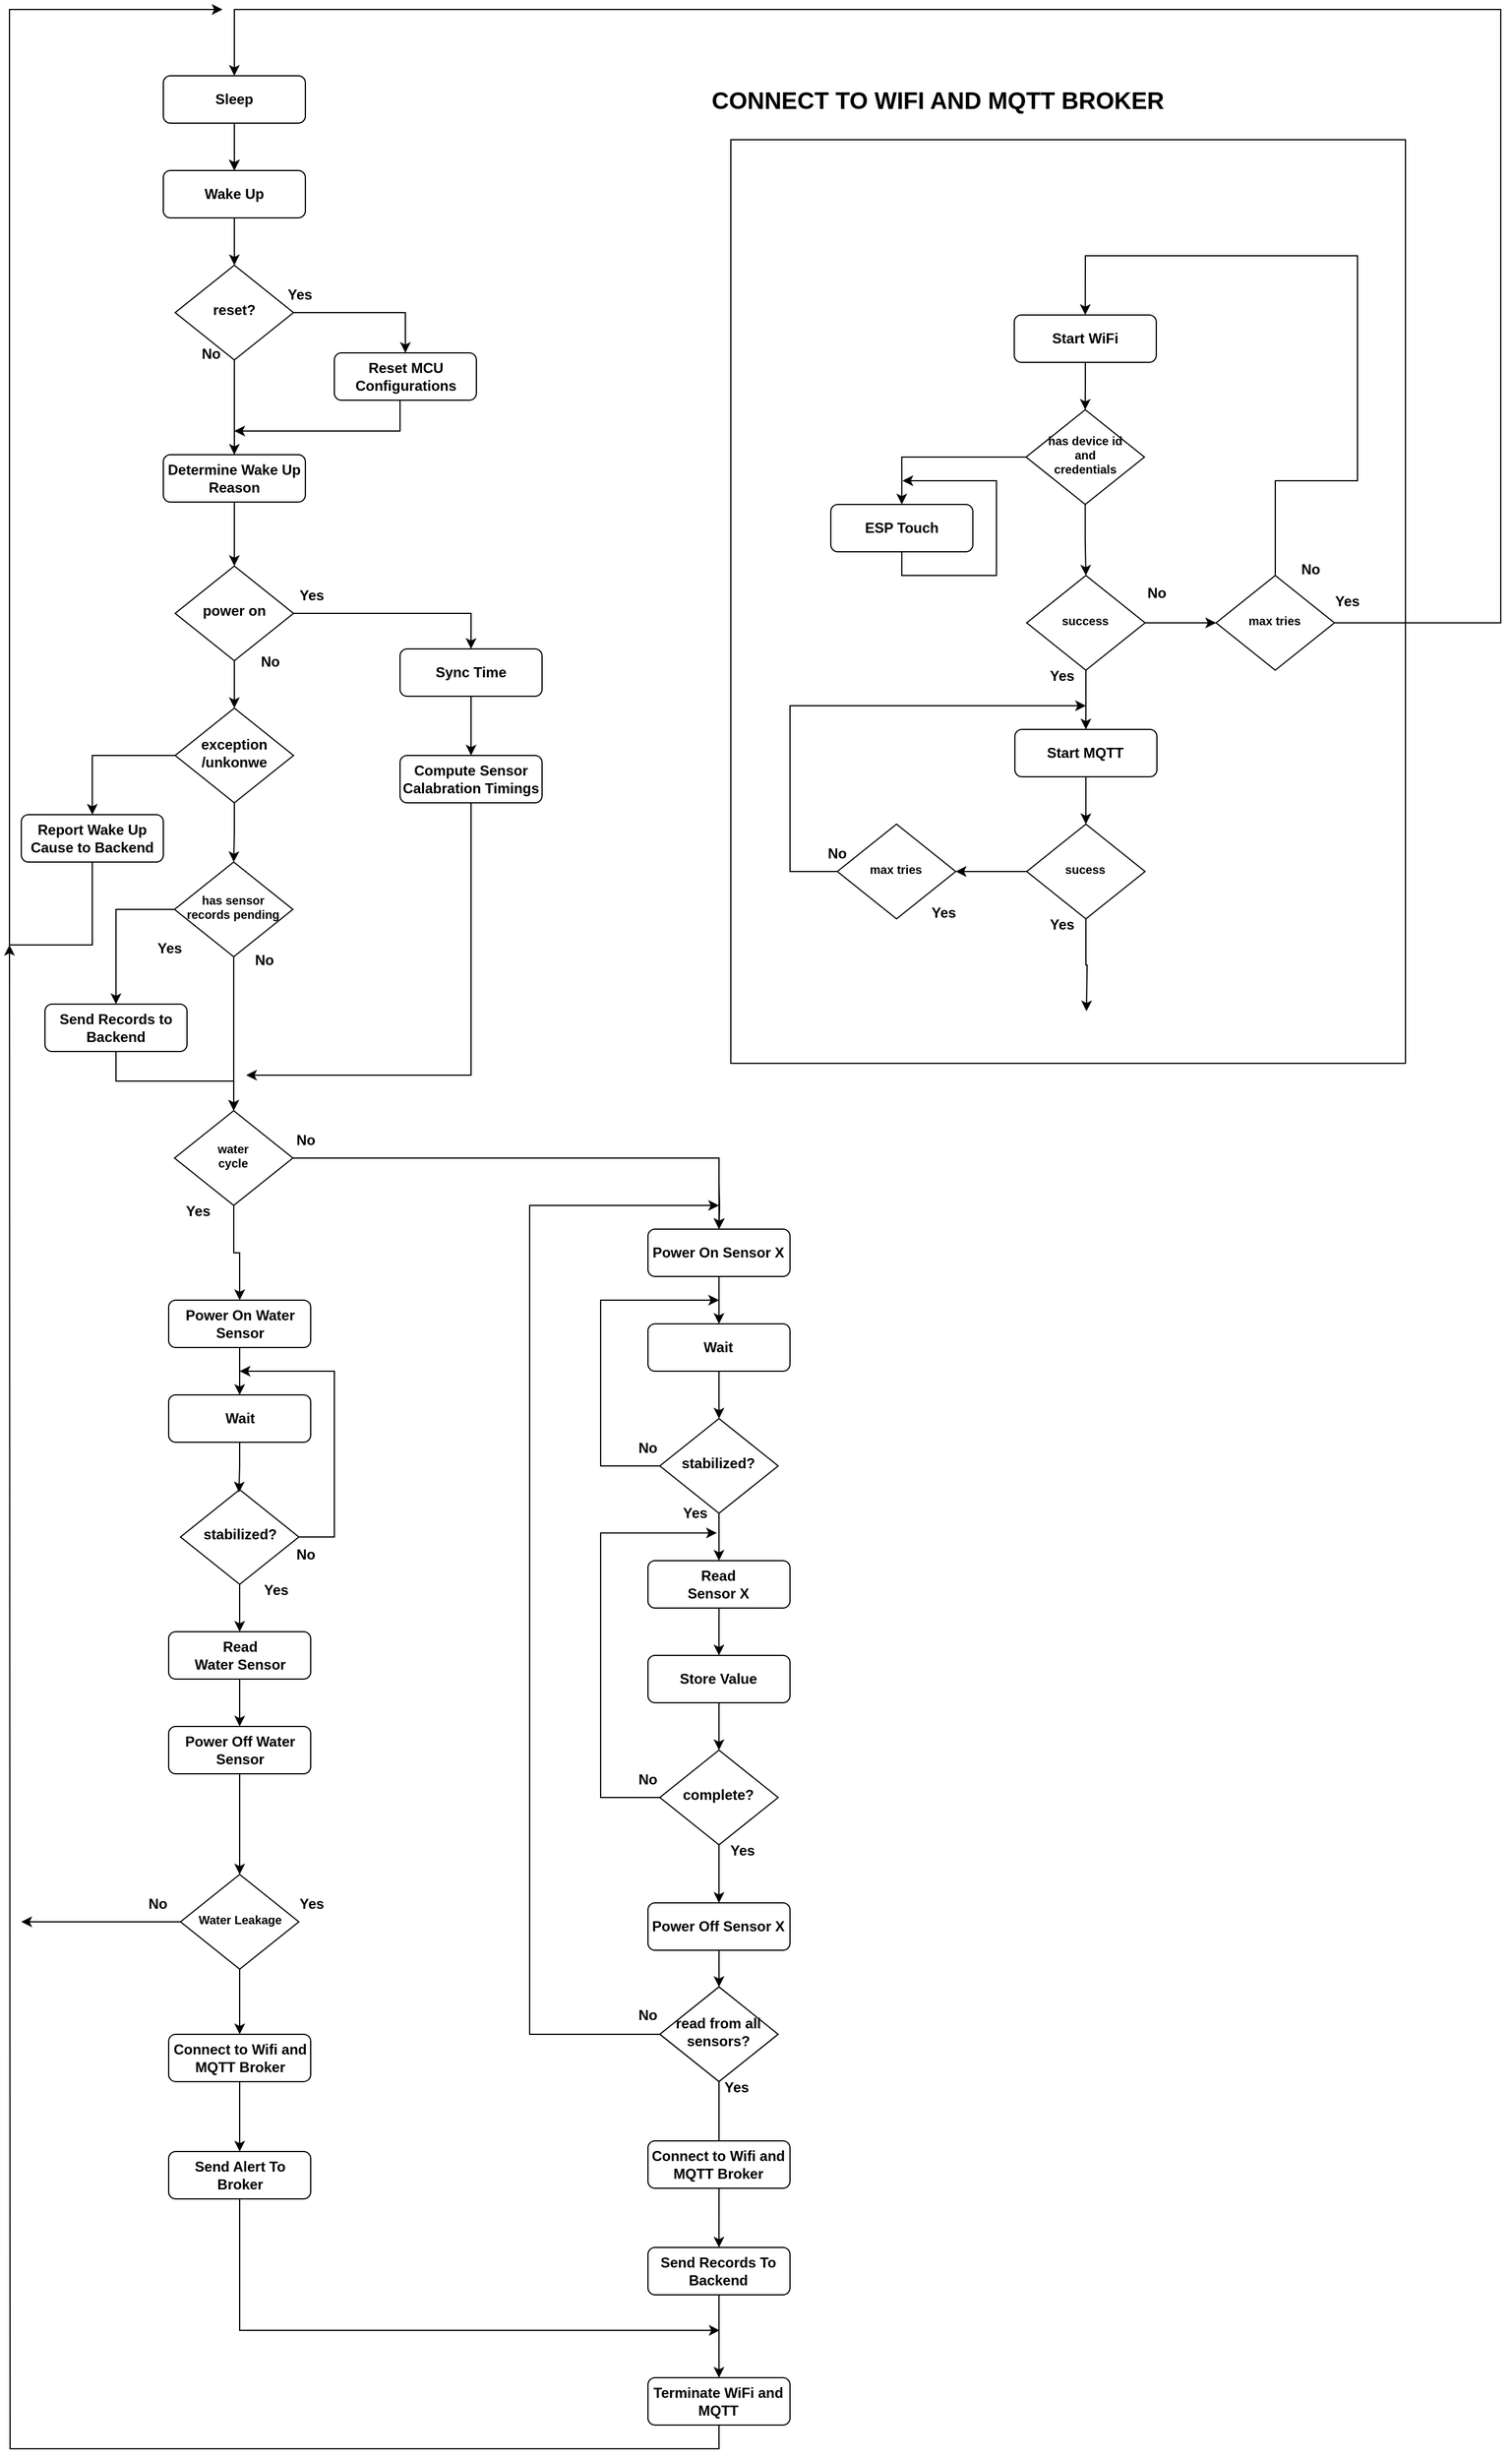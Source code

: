<mxfile version="21.2.8" type="device">
  <diagram id="C5RBs43oDa-KdzZeNtuy" name="Page-1">
    <mxGraphModel dx="128" dy="2298" grid="1" gridSize="10" guides="1" tooltips="1" connect="1" arrows="1" fold="1" page="1" pageScale="1" pageWidth="827" pageHeight="1169" math="0" shadow="0">
      <root>
        <mxCell id="WIyWlLk6GJQsqaUBKTNV-0" />
        <mxCell id="WIyWlLk6GJQsqaUBKTNV-1" parent="WIyWlLk6GJQsqaUBKTNV-0" />
        <mxCell id="TOwc1MZGR6E8IWxFg4q4-731" value="" style="rounded=0;whiteSpace=wrap;html=1;" vertex="1" parent="WIyWlLk6GJQsqaUBKTNV-1">
          <mxGeometry x="2899.48" y="-530" width="570" height="780" as="geometry" />
        </mxCell>
        <mxCell id="TOwc1MZGR6E8IWxFg4q4-524" style="edgeStyle=orthogonalEdgeStyle;rounded=0;orthogonalLoop=1;jettySize=auto;html=1;fontStyle=1;fontSize=12;entryX=0.5;entryY=0;entryDx=0;entryDy=0;" edge="1" source="TOwc1MZGR6E8IWxFg4q4-525" target="TOwc1MZGR6E8IWxFg4q4-531" parent="WIyWlLk6GJQsqaUBKTNV-1">
          <mxGeometry relative="1" as="geometry">
            <mxPoint x="2481" y="-424" as="targetPoint" />
            <Array as="points">
              <mxPoint x="2480" y="-434" />
              <mxPoint x="2480" y="-434" />
            </Array>
          </mxGeometry>
        </mxCell>
        <mxCell id="TOwc1MZGR6E8IWxFg4q4-525" value="Wake Up" style="rounded=1;whiteSpace=wrap;html=1;fontSize=12;glass=0;strokeWidth=1;shadow=0;fontStyle=1" vertex="1" parent="WIyWlLk6GJQsqaUBKTNV-1">
          <mxGeometry x="2420" y="-504" width="120" height="40" as="geometry" />
        </mxCell>
        <mxCell id="TOwc1MZGR6E8IWxFg4q4-526" style="edgeStyle=orthogonalEdgeStyle;rounded=0;orthogonalLoop=1;jettySize=auto;html=1;fontStyle=1;fontSize=12;" edge="1" source="TOwc1MZGR6E8IWxFg4q4-527" target="TOwc1MZGR6E8IWxFg4q4-525" parent="WIyWlLk6GJQsqaUBKTNV-1">
          <mxGeometry relative="1" as="geometry" />
        </mxCell>
        <mxCell id="TOwc1MZGR6E8IWxFg4q4-649" value="" style="edgeStyle=orthogonalEdgeStyle;rounded=0;orthogonalLoop=1;jettySize=auto;html=1;" edge="1" parent="WIyWlLk6GJQsqaUBKTNV-1" source="TOwc1MZGR6E8IWxFg4q4-527" target="TOwc1MZGR6E8IWxFg4q4-525">
          <mxGeometry relative="1" as="geometry" />
        </mxCell>
        <mxCell id="TOwc1MZGR6E8IWxFg4q4-527" value="Sleep" style="rounded=1;whiteSpace=wrap;html=1;fontSize=12;glass=0;strokeWidth=1;shadow=0;fontStyle=1" vertex="1" parent="WIyWlLk6GJQsqaUBKTNV-1">
          <mxGeometry x="2420" y="-584" width="120" height="40" as="geometry" />
        </mxCell>
        <mxCell id="TOwc1MZGR6E8IWxFg4q4-542" style="edgeStyle=orthogonalEdgeStyle;rounded=0;orthogonalLoop=1;jettySize=auto;html=1;" edge="1" parent="WIyWlLk6GJQsqaUBKTNV-1" source="TOwc1MZGR6E8IWxFg4q4-528" target="TOwc1MZGR6E8IWxFg4q4-541">
          <mxGeometry relative="1" as="geometry" />
        </mxCell>
        <mxCell id="TOwc1MZGR6E8IWxFg4q4-528" value="Determine Wake Up Reason" style="rounded=1;whiteSpace=wrap;html=1;fontSize=12;glass=0;strokeWidth=1;shadow=0;fontStyle=1" vertex="1" parent="WIyWlLk6GJQsqaUBKTNV-1">
          <mxGeometry x="2420" y="-264" width="120" height="40" as="geometry" />
        </mxCell>
        <mxCell id="TOwc1MZGR6E8IWxFg4q4-529" style="edgeStyle=orthogonalEdgeStyle;rounded=0;orthogonalLoop=1;jettySize=auto;html=1;" edge="1" source="TOwc1MZGR6E8IWxFg4q4-531" target="TOwc1MZGR6E8IWxFg4q4-528" parent="WIyWlLk6GJQsqaUBKTNV-1">
          <mxGeometry relative="1" as="geometry" />
        </mxCell>
        <mxCell id="TOwc1MZGR6E8IWxFg4q4-530" style="edgeStyle=orthogonalEdgeStyle;rounded=0;orthogonalLoop=1;jettySize=auto;html=1;entryX=0.5;entryY=0;entryDx=0;entryDy=0;" edge="1" source="TOwc1MZGR6E8IWxFg4q4-531" target="TOwc1MZGR6E8IWxFg4q4-533" parent="WIyWlLk6GJQsqaUBKTNV-1">
          <mxGeometry relative="1" as="geometry" />
        </mxCell>
        <mxCell id="TOwc1MZGR6E8IWxFg4q4-531" value="&lt;font style=&quot;font-size: 12px;&quot;&gt;reset?&lt;/font&gt;" style="rhombus;whiteSpace=wrap;html=1;shadow=0;fontFamily=Helvetica;fontSize=12;align=center;strokeWidth=1;spacing=6;spacingTop=-4;fontStyle=1" vertex="1" parent="WIyWlLk6GJQsqaUBKTNV-1">
          <mxGeometry x="2430" y="-424" width="100" height="80" as="geometry" />
        </mxCell>
        <mxCell id="TOwc1MZGR6E8IWxFg4q4-532" style="edgeStyle=orthogonalEdgeStyle;rounded=0;orthogonalLoop=1;jettySize=auto;html=1;" edge="1" source="TOwc1MZGR6E8IWxFg4q4-533" parent="WIyWlLk6GJQsqaUBKTNV-1">
          <mxGeometry relative="1" as="geometry">
            <mxPoint x="2480" y="-284" as="targetPoint" />
            <Array as="points">
              <mxPoint x="2620" y="-284" />
              <mxPoint x="2501" y="-284" />
            </Array>
          </mxGeometry>
        </mxCell>
        <mxCell id="TOwc1MZGR6E8IWxFg4q4-533" value="Reset MCU Configurations" style="rounded=1;whiteSpace=wrap;html=1;fontSize=12;glass=0;strokeWidth=1;shadow=0;fontStyle=1" vertex="1" parent="WIyWlLk6GJQsqaUBKTNV-1">
          <mxGeometry x="2564.5" y="-350" width="120" height="40" as="geometry" />
        </mxCell>
        <mxCell id="TOwc1MZGR6E8IWxFg4q4-534" value="Yes" style="text;html=1;align=center;verticalAlign=middle;resizable=0;points=[];autosize=1;strokeColor=none;fillColor=none;fontStyle=1;fontSize=12;" vertex="1" parent="WIyWlLk6GJQsqaUBKTNV-1">
          <mxGeometry x="2515" y="-414" width="40" height="30" as="geometry" />
        </mxCell>
        <mxCell id="TOwc1MZGR6E8IWxFg4q4-535" value="No" style="text;html=1;align=center;verticalAlign=middle;resizable=0;points=[];autosize=1;strokeColor=none;fillColor=none;fontStyle=1;fontSize=12;" vertex="1" parent="WIyWlLk6GJQsqaUBKTNV-1">
          <mxGeometry x="2440" y="-364" width="40" height="30" as="geometry" />
        </mxCell>
        <mxCell id="TOwc1MZGR6E8IWxFg4q4-654" style="edgeStyle=orthogonalEdgeStyle;rounded=0;orthogonalLoop=1;jettySize=auto;html=1;" edge="1" parent="WIyWlLk6GJQsqaUBKTNV-1" source="TOwc1MZGR6E8IWxFg4q4-537" target="TOwc1MZGR6E8IWxFg4q4-653">
          <mxGeometry relative="1" as="geometry" />
        </mxCell>
        <mxCell id="TOwc1MZGR6E8IWxFg4q4-656" style="edgeStyle=orthogonalEdgeStyle;rounded=0;orthogonalLoop=1;jettySize=auto;html=1;" edge="1" parent="WIyWlLk6GJQsqaUBKTNV-1" source="TOwc1MZGR6E8IWxFg4q4-537" target="TOwc1MZGR6E8IWxFg4q4-626">
          <mxGeometry relative="1" as="geometry">
            <mxPoint x="2490" y="300" as="targetPoint" />
          </mxGeometry>
        </mxCell>
        <mxCell id="TOwc1MZGR6E8IWxFg4q4-537" value="&lt;font style=&quot;font-size: 12px;&quot;&gt;exception&lt;br&gt;/unkonwe&lt;/font&gt;" style="rhombus;whiteSpace=wrap;html=1;shadow=0;fontFamily=Helvetica;fontSize=12;align=center;strokeWidth=1;spacing=6;spacingTop=-4;fontStyle=1" vertex="1" parent="WIyWlLk6GJQsqaUBKTNV-1">
          <mxGeometry x="2430" y="-50" width="100" height="80" as="geometry" />
        </mxCell>
        <mxCell id="TOwc1MZGR6E8IWxFg4q4-544" style="edgeStyle=orthogonalEdgeStyle;rounded=0;orthogonalLoop=1;jettySize=auto;html=1;entryX=0.5;entryY=0;entryDx=0;entryDy=0;" edge="1" parent="WIyWlLk6GJQsqaUBKTNV-1" source="TOwc1MZGR6E8IWxFg4q4-541" target="TOwc1MZGR6E8IWxFg4q4-543">
          <mxGeometry relative="1" as="geometry" />
        </mxCell>
        <mxCell id="TOwc1MZGR6E8IWxFg4q4-545" style="edgeStyle=orthogonalEdgeStyle;rounded=0;orthogonalLoop=1;jettySize=auto;html=1;" edge="1" parent="WIyWlLk6GJQsqaUBKTNV-1" source="TOwc1MZGR6E8IWxFg4q4-541" target="TOwc1MZGR6E8IWxFg4q4-537">
          <mxGeometry relative="1" as="geometry" />
        </mxCell>
        <mxCell id="TOwc1MZGR6E8IWxFg4q4-541" value="power on" style="rhombus;whiteSpace=wrap;html=1;shadow=0;fontFamily=Helvetica;fontSize=12;align=center;strokeWidth=1;spacing=6;spacingTop=-4;fontStyle=1" vertex="1" parent="WIyWlLk6GJQsqaUBKTNV-1">
          <mxGeometry x="2430" y="-170" width="100" height="80" as="geometry" />
        </mxCell>
        <mxCell id="TOwc1MZGR6E8IWxFg4q4-650" style="edgeStyle=orthogonalEdgeStyle;rounded=0;orthogonalLoop=1;jettySize=auto;html=1;" edge="1" parent="WIyWlLk6GJQsqaUBKTNV-1" source="TOwc1MZGR6E8IWxFg4q4-543" target="TOwc1MZGR6E8IWxFg4q4-552">
          <mxGeometry relative="1" as="geometry" />
        </mxCell>
        <mxCell id="TOwc1MZGR6E8IWxFg4q4-543" value="Sync Time" style="rounded=1;whiteSpace=wrap;html=1;fontSize=12;glass=0;strokeWidth=1;shadow=0;fontStyle=1" vertex="1" parent="WIyWlLk6GJQsqaUBKTNV-1">
          <mxGeometry x="2620" y="-100" width="120" height="40" as="geometry" />
        </mxCell>
        <mxCell id="TOwc1MZGR6E8IWxFg4q4-547" style="edgeStyle=orthogonalEdgeStyle;rounded=0;orthogonalLoop=1;jettySize=auto;html=1;" edge="1" parent="WIyWlLk6GJQsqaUBKTNV-1">
          <mxGeometry relative="1" as="geometry">
            <mxPoint x="2814.46" y="386" as="targetPoint" />
            <mxPoint x="2814.46" y="386" as="sourcePoint" />
          </mxGeometry>
        </mxCell>
        <mxCell id="TOwc1MZGR6E8IWxFg4q4-549" value="Yes" style="text;html=1;align=center;verticalAlign=middle;resizable=0;points=[];autosize=1;strokeColor=none;fillColor=none;fontStyle=1;fontSize=12;" vertex="1" parent="WIyWlLk6GJQsqaUBKTNV-1">
          <mxGeometry x="2524.5" y="-160" width="40" height="30" as="geometry" />
        </mxCell>
        <mxCell id="TOwc1MZGR6E8IWxFg4q4-551" style="edgeStyle=orthogonalEdgeStyle;rounded=0;orthogonalLoop=1;jettySize=auto;html=1;exitX=0.5;exitY=1;exitDx=0;exitDy=0;" edge="1" parent="WIyWlLk6GJQsqaUBKTNV-1" source="TOwc1MZGR6E8IWxFg4q4-552">
          <mxGeometry relative="1" as="geometry">
            <mxPoint x="2490" y="260" as="targetPoint" />
            <Array as="points">
              <mxPoint x="2680" y="260" />
              <mxPoint x="2490" y="260" />
            </Array>
          </mxGeometry>
        </mxCell>
        <mxCell id="TOwc1MZGR6E8IWxFg4q4-552" value="Compute Sensor Calabration Timings" style="rounded=1;whiteSpace=wrap;html=1;fontSize=12;glass=0;strokeWidth=1;shadow=0;fontStyle=1" vertex="1" parent="WIyWlLk6GJQsqaUBKTNV-1">
          <mxGeometry x="2620" y="-10" width="120" height="40" as="geometry" />
        </mxCell>
        <mxCell id="TOwc1MZGR6E8IWxFg4q4-556" value="No" style="text;html=1;align=center;verticalAlign=middle;resizable=0;points=[];autosize=1;strokeColor=none;fillColor=none;fontStyle=1;fontSize=12;" vertex="1" parent="WIyWlLk6GJQsqaUBKTNV-1">
          <mxGeometry x="2484.5" y="148" width="40" height="30" as="geometry" />
        </mxCell>
        <mxCell id="TOwc1MZGR6E8IWxFg4q4-557" value="Yes" style="text;html=1;align=center;verticalAlign=middle;resizable=0;points=[];autosize=1;strokeColor=none;fillColor=none;fontStyle=1;fontSize=12;" vertex="1" parent="WIyWlLk6GJQsqaUBKTNV-1">
          <mxGeometry x="2404.5" y="138" width="40" height="30" as="geometry" />
        </mxCell>
        <mxCell id="TOwc1MZGR6E8IWxFg4q4-558" style="edgeStyle=orthogonalEdgeStyle;rounded=0;orthogonalLoop=1;jettySize=auto;html=1;fontSize=12;fontStyle=1" edge="1" parent="WIyWlLk6GJQsqaUBKTNV-1" source="TOwc1MZGR6E8IWxFg4q4-570" target="TOwc1MZGR6E8IWxFg4q4-568">
          <mxGeometry relative="1" as="geometry">
            <mxPoint x="2484.5" y="720" as="sourcePoint" />
          </mxGeometry>
        </mxCell>
        <mxCell id="TOwc1MZGR6E8IWxFg4q4-559" style="edgeStyle=orthogonalEdgeStyle;rounded=0;orthogonalLoop=1;jettySize=auto;html=1;entryX=0.5;entryY=0;entryDx=0;entryDy=0;fontSize=12;fontStyle=1" edge="1" parent="WIyWlLk6GJQsqaUBKTNV-1" source="TOwc1MZGR6E8IWxFg4q4-560" target="TOwc1MZGR6E8IWxFg4q4-577">
          <mxGeometry relative="1" as="geometry" />
        </mxCell>
        <mxCell id="TOwc1MZGR6E8IWxFg4q4-560" value="Power On Water Sensor" style="rounded=1;whiteSpace=wrap;html=1;fontSize=12;glass=0;strokeWidth=1;shadow=0;fontStyle=1" vertex="1" parent="WIyWlLk6GJQsqaUBKTNV-1">
          <mxGeometry x="2424.5" y="450" width="120" height="40" as="geometry" />
        </mxCell>
        <mxCell id="TOwc1MZGR6E8IWxFg4q4-562" style="edgeStyle=orthogonalEdgeStyle;rounded=0;orthogonalLoop=1;jettySize=auto;html=1;fontStyle=1;fontSize=12;" edge="1" parent="WIyWlLk6GJQsqaUBKTNV-1" source="TOwc1MZGR6E8IWxFg4q4-563" target="TOwc1MZGR6E8IWxFg4q4-566">
          <mxGeometry relative="1" as="geometry">
            <mxPoint x="2889.48" y="470" as="targetPoint" />
          </mxGeometry>
        </mxCell>
        <mxCell id="TOwc1MZGR6E8IWxFg4q4-563" value="Power On Sensor X" style="rounded=1;whiteSpace=wrap;html=1;fontSize=12;glass=0;strokeWidth=1;shadow=0;fontStyle=1" vertex="1" parent="WIyWlLk6GJQsqaUBKTNV-1">
          <mxGeometry x="2829.48" y="390" width="120" height="40" as="geometry" />
        </mxCell>
        <mxCell id="TOwc1MZGR6E8IWxFg4q4-564" style="edgeStyle=orthogonalEdgeStyle;rounded=0;orthogonalLoop=1;jettySize=auto;html=1;fontSize=12;fontStyle=1" edge="1" parent="WIyWlLk6GJQsqaUBKTNV-1" target="TOwc1MZGR6E8IWxFg4q4-563">
          <mxGeometry relative="1" as="geometry">
            <mxPoint x="2889.48" y="350" as="sourcePoint" />
          </mxGeometry>
        </mxCell>
        <mxCell id="TOwc1MZGR6E8IWxFg4q4-565" style="edgeStyle=orthogonalEdgeStyle;rounded=0;orthogonalLoop=1;jettySize=auto;html=1;fontSize=12;fontStyle=1" edge="1" parent="WIyWlLk6GJQsqaUBKTNV-1" source="TOwc1MZGR6E8IWxFg4q4-566" target="TOwc1MZGR6E8IWxFg4q4-575">
          <mxGeometry relative="1" as="geometry" />
        </mxCell>
        <mxCell id="TOwc1MZGR6E8IWxFg4q4-566" value="Wait" style="rounded=1;whiteSpace=wrap;html=1;fontSize=12;glass=0;strokeWidth=1;shadow=0;fontStyle=1" vertex="1" parent="WIyWlLk6GJQsqaUBKTNV-1">
          <mxGeometry x="2829.48" y="470" width="120" height="40" as="geometry" />
        </mxCell>
        <mxCell id="TOwc1MZGR6E8IWxFg4q4-567" style="edgeStyle=orthogonalEdgeStyle;rounded=0;orthogonalLoop=1;jettySize=auto;html=1;" edge="1" parent="WIyWlLk6GJQsqaUBKTNV-1" source="TOwc1MZGR6E8IWxFg4q4-568" target="TOwc1MZGR6E8IWxFg4q4-586">
          <mxGeometry relative="1" as="geometry" />
        </mxCell>
        <mxCell id="TOwc1MZGR6E8IWxFg4q4-568" value="Read &lt;br style=&quot;font-size: 12px;&quot;&gt;Water Sensor" style="rounded=1;whiteSpace=wrap;html=1;fontSize=12;glass=0;strokeWidth=1;shadow=0;fontStyle=1" vertex="1" parent="WIyWlLk6GJQsqaUBKTNV-1">
          <mxGeometry x="2424.5" y="730" width="120" height="40" as="geometry" />
        </mxCell>
        <mxCell id="TOwc1MZGR6E8IWxFg4q4-569" style="edgeStyle=orthogonalEdgeStyle;rounded=0;orthogonalLoop=1;jettySize=auto;html=1;exitX=1;exitY=0.5;exitDx=0;exitDy=0;fontSize=12;fontStyle=1" edge="1" parent="WIyWlLk6GJQsqaUBKTNV-1" source="TOwc1MZGR6E8IWxFg4q4-570">
          <mxGeometry relative="1" as="geometry">
            <mxPoint x="2484.5" y="510" as="targetPoint" />
            <Array as="points">
              <mxPoint x="2564.5" y="650" />
              <mxPoint x="2564.5" y="510" />
            </Array>
          </mxGeometry>
        </mxCell>
        <mxCell id="TOwc1MZGR6E8IWxFg4q4-570" value="&lt;font style=&quot;font-size: 12px;&quot;&gt;stabilized?&lt;/font&gt;" style="rhombus;whiteSpace=wrap;html=1;shadow=0;fontFamily=Helvetica;fontSize=12;align=center;strokeWidth=1;spacing=6;spacingTop=-4;fontStyle=1" vertex="1" parent="WIyWlLk6GJQsqaUBKTNV-1">
          <mxGeometry x="2434.5" y="610" width="100" height="80" as="geometry" />
        </mxCell>
        <mxCell id="TOwc1MZGR6E8IWxFg4q4-571" value="No" style="text;html=1;align=center;verticalAlign=middle;resizable=0;points=[];autosize=1;strokeColor=none;fillColor=none;fontStyle=1;fontSize=12;" vertex="1" parent="WIyWlLk6GJQsqaUBKTNV-1">
          <mxGeometry x="2519.5" y="650" width="40" height="30" as="geometry" />
        </mxCell>
        <mxCell id="TOwc1MZGR6E8IWxFg4q4-572" value="Yes" style="text;html=1;align=center;verticalAlign=middle;resizable=0;points=[];autosize=1;strokeColor=none;fillColor=none;fontStyle=1;fontSize=12;" vertex="1" parent="WIyWlLk6GJQsqaUBKTNV-1">
          <mxGeometry x="2494.5" y="680" width="40" height="30" as="geometry" />
        </mxCell>
        <mxCell id="TOwc1MZGR6E8IWxFg4q4-573" style="edgeStyle=orthogonalEdgeStyle;rounded=0;orthogonalLoop=1;jettySize=auto;html=1;exitX=0;exitY=0.5;exitDx=0;exitDy=0;fontSize=12;fontStyle=1" edge="1" parent="WIyWlLk6GJQsqaUBKTNV-1" source="TOwc1MZGR6E8IWxFg4q4-575">
          <mxGeometry relative="1" as="geometry">
            <mxPoint x="2889.48" y="450" as="targetPoint" />
            <Array as="points">
              <mxPoint x="2789.48" y="590" />
              <mxPoint x="2789.48" y="450" />
              <mxPoint x="2889.48" y="450" />
            </Array>
          </mxGeometry>
        </mxCell>
        <mxCell id="TOwc1MZGR6E8IWxFg4q4-574" style="edgeStyle=orthogonalEdgeStyle;rounded=0;orthogonalLoop=1;jettySize=auto;html=1;" edge="1" parent="WIyWlLk6GJQsqaUBKTNV-1" source="TOwc1MZGR6E8IWxFg4q4-575" target="TOwc1MZGR6E8IWxFg4q4-588">
          <mxGeometry relative="1" as="geometry" />
        </mxCell>
        <mxCell id="TOwc1MZGR6E8IWxFg4q4-575" value="stabilized?" style="rhombus;whiteSpace=wrap;html=1;shadow=0;fontFamily=Helvetica;fontSize=12;align=center;strokeWidth=1;spacing=6;spacingTop=-4;fontStyle=1" vertex="1" parent="WIyWlLk6GJQsqaUBKTNV-1">
          <mxGeometry x="2839.48" y="550" width="100" height="80" as="geometry" />
        </mxCell>
        <mxCell id="TOwc1MZGR6E8IWxFg4q4-576" style="edgeStyle=orthogonalEdgeStyle;rounded=0;orthogonalLoop=1;jettySize=auto;html=1;entryX=0.494;entryY=0.029;entryDx=0;entryDy=0;entryPerimeter=0;fontSize=12;fontStyle=1" edge="1" parent="WIyWlLk6GJQsqaUBKTNV-1" source="TOwc1MZGR6E8IWxFg4q4-577" target="TOwc1MZGR6E8IWxFg4q4-570">
          <mxGeometry relative="1" as="geometry">
            <mxPoint x="2484.5" y="590.0" as="targetPoint" />
            <Array as="points" />
          </mxGeometry>
        </mxCell>
        <mxCell id="TOwc1MZGR6E8IWxFg4q4-577" value="Wait" style="rounded=1;whiteSpace=wrap;html=1;fontSize=12;glass=0;strokeWidth=1;shadow=0;fontStyle=1" vertex="1" parent="WIyWlLk6GJQsqaUBKTNV-1">
          <mxGeometry x="2424.5" y="530" width="120" height="40" as="geometry" />
        </mxCell>
        <mxCell id="TOwc1MZGR6E8IWxFg4q4-578" value="No" style="text;html=1;align=center;verticalAlign=middle;resizable=0;points=[];autosize=1;strokeColor=none;fillColor=none;fontStyle=1;fontSize=12;" vertex="1" parent="WIyWlLk6GJQsqaUBKTNV-1">
          <mxGeometry x="2809.48" y="560" width="40" height="30" as="geometry" />
        </mxCell>
        <mxCell id="TOwc1MZGR6E8IWxFg4q4-579" value="Yes" style="text;html=1;align=center;verticalAlign=middle;resizable=0;points=[];autosize=1;strokeColor=none;fillColor=none;fontStyle=1;fontSize=12;" vertex="1" parent="WIyWlLk6GJQsqaUBKTNV-1">
          <mxGeometry x="2849.48" y="615" width="40" height="30" as="geometry" />
        </mxCell>
        <mxCell id="TOwc1MZGR6E8IWxFg4q4-580" style="edgeStyle=orthogonalEdgeStyle;rounded=0;orthogonalLoop=1;jettySize=auto;html=1;entryX=0.5;entryY=0;entryDx=0;entryDy=0;" edge="1" parent="WIyWlLk6GJQsqaUBKTNV-1" source="TOwc1MZGR6E8IWxFg4q4-582">
          <mxGeometry relative="1" as="geometry">
            <mxPoint x="2889.48" y="1190" as="targetPoint" />
          </mxGeometry>
        </mxCell>
        <mxCell id="TOwc1MZGR6E8IWxFg4q4-581" style="edgeStyle=orthogonalEdgeStyle;rounded=0;orthogonalLoop=1;jettySize=auto;html=1;" edge="1" parent="WIyWlLk6GJQsqaUBKTNV-1" source="TOwc1MZGR6E8IWxFg4q4-582">
          <mxGeometry relative="1" as="geometry">
            <mxPoint x="2889.48" y="370" as="targetPoint" />
            <Array as="points">
              <mxPoint x="2729.48" y="1070" />
              <mxPoint x="2729.48" y="370" />
            </Array>
          </mxGeometry>
        </mxCell>
        <mxCell id="TOwc1MZGR6E8IWxFg4q4-582" value="read from all sensors?" style="rhombus;whiteSpace=wrap;html=1;shadow=0;fontFamily=Helvetica;fontSize=12;align=center;strokeWidth=1;spacing=6;spacingTop=-4;fontStyle=1" vertex="1" parent="WIyWlLk6GJQsqaUBKTNV-1">
          <mxGeometry x="2839.48" y="1029.95" width="100" height="80" as="geometry" />
        </mxCell>
        <mxCell id="TOwc1MZGR6E8IWxFg4q4-583" value="Yes" style="text;html=1;align=center;verticalAlign=middle;resizable=0;points=[];autosize=1;strokeColor=none;fillColor=none;fontStyle=1;fontSize=12;" vertex="1" parent="WIyWlLk6GJQsqaUBKTNV-1">
          <mxGeometry x="2884.48" y="1099.95" width="40" height="30" as="geometry" />
        </mxCell>
        <mxCell id="TOwc1MZGR6E8IWxFg4q4-584" value="No" style="text;html=1;align=center;verticalAlign=middle;resizable=0;points=[];autosize=1;strokeColor=none;fillColor=none;fontStyle=1;fontSize=12;" vertex="1" parent="WIyWlLk6GJQsqaUBKTNV-1">
          <mxGeometry x="2809.48" y="1039" width="40" height="30" as="geometry" />
        </mxCell>
        <mxCell id="TOwc1MZGR6E8IWxFg4q4-585" style="edgeStyle=orthogonalEdgeStyle;rounded=0;orthogonalLoop=1;jettySize=auto;html=1;" edge="1" parent="WIyWlLk6GJQsqaUBKTNV-1" source="TOwc1MZGR6E8IWxFg4q4-586" target="TOwc1MZGR6E8IWxFg4q4-637">
          <mxGeometry relative="1" as="geometry" />
        </mxCell>
        <mxCell id="TOwc1MZGR6E8IWxFg4q4-586" value="Power Off Water Sensor" style="rounded=1;whiteSpace=wrap;html=1;fontSize=12;glass=0;strokeWidth=1;shadow=0;fontStyle=1" vertex="1" parent="WIyWlLk6GJQsqaUBKTNV-1">
          <mxGeometry x="2424.5" y="810" width="120" height="40" as="geometry" />
        </mxCell>
        <mxCell id="TOwc1MZGR6E8IWxFg4q4-587" style="edgeStyle=orthogonalEdgeStyle;rounded=0;orthogonalLoop=1;jettySize=auto;html=1;" edge="1" parent="WIyWlLk6GJQsqaUBKTNV-1" source="TOwc1MZGR6E8IWxFg4q4-588" target="TOwc1MZGR6E8IWxFg4q4-590">
          <mxGeometry relative="1" as="geometry" />
        </mxCell>
        <mxCell id="TOwc1MZGR6E8IWxFg4q4-588" value="Read &lt;br style=&quot;font-size: 12px;&quot;&gt;Sensor X" style="rounded=1;whiteSpace=wrap;html=1;fontSize=12;glass=0;strokeWidth=1;shadow=0;fontStyle=1" vertex="1" parent="WIyWlLk6GJQsqaUBKTNV-1">
          <mxGeometry x="2829.48" y="670" width="120" height="40" as="geometry" />
        </mxCell>
        <mxCell id="TOwc1MZGR6E8IWxFg4q4-589" style="edgeStyle=orthogonalEdgeStyle;rounded=0;orthogonalLoop=1;jettySize=auto;html=1;" edge="1" parent="WIyWlLk6GJQsqaUBKTNV-1" source="TOwc1MZGR6E8IWxFg4q4-590" target="TOwc1MZGR6E8IWxFg4q4-593">
          <mxGeometry relative="1" as="geometry" />
        </mxCell>
        <mxCell id="TOwc1MZGR6E8IWxFg4q4-590" value="Store Value" style="rounded=1;whiteSpace=wrap;html=1;fontSize=12;glass=0;strokeWidth=1;shadow=0;fontStyle=1" vertex="1" parent="WIyWlLk6GJQsqaUBKTNV-1">
          <mxGeometry x="2829.48" y="750" width="120" height="40" as="geometry" />
        </mxCell>
        <mxCell id="TOwc1MZGR6E8IWxFg4q4-591" style="edgeStyle=orthogonalEdgeStyle;rounded=0;orthogonalLoop=1;jettySize=auto;html=1;entryX=0.955;entryY=1.053;entryDx=0;entryDy=0;entryPerimeter=0;" edge="1" parent="WIyWlLk6GJQsqaUBKTNV-1" source="TOwc1MZGR6E8IWxFg4q4-593" target="TOwc1MZGR6E8IWxFg4q4-579">
          <mxGeometry relative="1" as="geometry">
            <Array as="points">
              <mxPoint x="2789.48" y="870" />
              <mxPoint x="2789.48" y="647" />
            </Array>
          </mxGeometry>
        </mxCell>
        <mxCell id="TOwc1MZGR6E8IWxFg4q4-592" style="edgeStyle=orthogonalEdgeStyle;rounded=0;orthogonalLoop=1;jettySize=auto;html=1;" edge="1" parent="WIyWlLk6GJQsqaUBKTNV-1" source="TOwc1MZGR6E8IWxFg4q4-593" target="TOwc1MZGR6E8IWxFg4q4-596">
          <mxGeometry relative="1" as="geometry" />
        </mxCell>
        <mxCell id="TOwc1MZGR6E8IWxFg4q4-593" value="complete?" style="rhombus;whiteSpace=wrap;html=1;shadow=0;fontFamily=Helvetica;fontSize=12;align=center;strokeWidth=1;spacing=6;spacingTop=-4;fontStyle=1" vertex="1" parent="WIyWlLk6GJQsqaUBKTNV-1">
          <mxGeometry x="2839.48" y="830" width="100" height="80" as="geometry" />
        </mxCell>
        <mxCell id="TOwc1MZGR6E8IWxFg4q4-594" value="No" style="text;html=1;align=center;verticalAlign=middle;resizable=0;points=[];autosize=1;strokeColor=none;fillColor=none;fontStyle=1;fontSize=12;" vertex="1" parent="WIyWlLk6GJQsqaUBKTNV-1">
          <mxGeometry x="2809.48" y="840" width="40" height="30" as="geometry" />
        </mxCell>
        <mxCell id="TOwc1MZGR6E8IWxFg4q4-595" style="edgeStyle=orthogonalEdgeStyle;rounded=0;orthogonalLoop=1;jettySize=auto;html=1;" edge="1" parent="WIyWlLk6GJQsqaUBKTNV-1" source="TOwc1MZGR6E8IWxFg4q4-596" target="TOwc1MZGR6E8IWxFg4q4-582">
          <mxGeometry relative="1" as="geometry" />
        </mxCell>
        <mxCell id="TOwc1MZGR6E8IWxFg4q4-596" value="Power Off Sensor X" style="rounded=1;whiteSpace=wrap;html=1;fontSize=12;glass=0;strokeWidth=1;shadow=0;fontStyle=1" vertex="1" parent="WIyWlLk6GJQsqaUBKTNV-1">
          <mxGeometry x="2829.48" y="959" width="120" height="40" as="geometry" />
        </mxCell>
        <mxCell id="TOwc1MZGR6E8IWxFg4q4-597" value="Yes" style="text;html=1;align=center;verticalAlign=middle;resizable=0;points=[];autosize=1;strokeColor=none;fillColor=none;fontStyle=1;fontSize=12;" vertex="1" parent="WIyWlLk6GJQsqaUBKTNV-1">
          <mxGeometry x="2889.48" y="900" width="40" height="30" as="geometry" />
        </mxCell>
        <mxCell id="TOwc1MZGR6E8IWxFg4q4-611" style="edgeStyle=orthogonalEdgeStyle;rounded=0;orthogonalLoop=1;jettySize=auto;html=1;" edge="1" parent="WIyWlLk6GJQsqaUBKTNV-1">
          <mxGeometry relative="1" as="geometry">
            <mxPoint x="2889.48" y="1250.02" as="targetPoint" />
            <mxPoint x="2889.5" y="1190.004" as="sourcePoint" />
          </mxGeometry>
        </mxCell>
        <mxCell id="TOwc1MZGR6E8IWxFg4q4-647" style="edgeStyle=orthogonalEdgeStyle;rounded=0;orthogonalLoop=1;jettySize=auto;html=1;" edge="1" parent="WIyWlLk6GJQsqaUBKTNV-1" source="TOwc1MZGR6E8IWxFg4q4-620" target="TOwc1MZGR6E8IWxFg4q4-622">
          <mxGeometry relative="1" as="geometry">
            <mxPoint x="2889.48" y="1330.02" as="targetPoint" />
          </mxGeometry>
        </mxCell>
        <mxCell id="TOwc1MZGR6E8IWxFg4q4-620" value="Send Records To Backend" style="rounded=1;whiteSpace=wrap;html=1;fontSize=12;glass=0;strokeWidth=1;shadow=0;fontStyle=1" vertex="1" parent="WIyWlLk6GJQsqaUBKTNV-1">
          <mxGeometry x="2829.48" y="1250.02" width="120" height="40" as="geometry" />
        </mxCell>
        <mxCell id="TOwc1MZGR6E8IWxFg4q4-744" style="edgeStyle=orthogonalEdgeStyle;rounded=0;orthogonalLoop=1;jettySize=auto;html=1;exitX=0.5;exitY=1;exitDx=0;exitDy=0;" edge="1" parent="WIyWlLk6GJQsqaUBKTNV-1" source="TOwc1MZGR6E8IWxFg4q4-622">
          <mxGeometry relative="1" as="geometry">
            <mxPoint x="2290" y="150" as="targetPoint" />
          </mxGeometry>
        </mxCell>
        <mxCell id="TOwc1MZGR6E8IWxFg4q4-622" value="Terminate WiFi and MQTT" style="rounded=1;whiteSpace=wrap;html=1;fontSize=12;glass=0;strokeWidth=1;shadow=0;fontStyle=1" vertex="1" parent="WIyWlLk6GJQsqaUBKTNV-1">
          <mxGeometry x="2829.48" y="1360" width="120" height="40" as="geometry" />
        </mxCell>
        <mxCell id="TOwc1MZGR6E8IWxFg4q4-624" style="edgeStyle=orthogonalEdgeStyle;rounded=0;orthogonalLoop=1;jettySize=auto;html=1;exitX=0;exitY=0.5;exitDx=0;exitDy=0;" edge="1" parent="WIyWlLk6GJQsqaUBKTNV-1" source="TOwc1MZGR6E8IWxFg4q4-626" target="TOwc1MZGR6E8IWxFg4q4-630">
          <mxGeometry relative="1" as="geometry">
            <mxPoint x="2660" y="556" as="targetPoint" />
          </mxGeometry>
        </mxCell>
        <mxCell id="TOwc1MZGR6E8IWxFg4q4-625" style="edgeStyle=orthogonalEdgeStyle;rounded=0;orthogonalLoop=1;jettySize=auto;html=1;" edge="1" parent="WIyWlLk6GJQsqaUBKTNV-1" source="TOwc1MZGR6E8IWxFg4q4-626" target="TOwc1MZGR6E8IWxFg4q4-633">
          <mxGeometry relative="1" as="geometry" />
        </mxCell>
        <mxCell id="TOwc1MZGR6E8IWxFg4q4-626" value="has sensor records pending" style="rhombus;whiteSpace=wrap;html=1;shadow=0;fontFamily=Helvetica;fontSize=10;align=center;strokeWidth=1;spacing=6;spacingTop=-4;fontStyle=1" vertex="1" parent="WIyWlLk6GJQsqaUBKTNV-1">
          <mxGeometry x="2429.46" y="80" width="100" height="80" as="geometry" />
        </mxCell>
        <mxCell id="TOwc1MZGR6E8IWxFg4q4-627" value="No" style="text;html=1;align=center;verticalAlign=middle;resizable=0;points=[];autosize=1;strokeColor=none;fillColor=none;fontStyle=1;fontSize=12;" vertex="1" parent="WIyWlLk6GJQsqaUBKTNV-1">
          <mxGeometry x="2520" y="300" width="40" height="30" as="geometry" />
        </mxCell>
        <mxCell id="TOwc1MZGR6E8IWxFg4q4-628" value="Yes" style="text;html=1;align=center;verticalAlign=middle;resizable=0;points=[];autosize=1;strokeColor=none;fillColor=none;fontStyle=1;fontSize=12;" vertex="1" parent="WIyWlLk6GJQsqaUBKTNV-1">
          <mxGeometry x="2429.46" y="360" width="40" height="30" as="geometry" />
        </mxCell>
        <mxCell id="TOwc1MZGR6E8IWxFg4q4-629" style="edgeStyle=orthogonalEdgeStyle;rounded=0;orthogonalLoop=1;jettySize=auto;html=1;" edge="1" parent="WIyWlLk6GJQsqaUBKTNV-1" source="TOwc1MZGR6E8IWxFg4q4-630" target="TOwc1MZGR6E8IWxFg4q4-633">
          <mxGeometry relative="1" as="geometry" />
        </mxCell>
        <mxCell id="TOwc1MZGR6E8IWxFg4q4-630" value="Send Records to Backend" style="rounded=1;whiteSpace=wrap;html=1;fontSize=12;glass=0;strokeWidth=1;shadow=0;fontStyle=1" vertex="1" parent="WIyWlLk6GJQsqaUBKTNV-1">
          <mxGeometry x="2320" y="200" width="120" height="40" as="geometry" />
        </mxCell>
        <mxCell id="TOwc1MZGR6E8IWxFg4q4-631" style="edgeStyle=orthogonalEdgeStyle;rounded=0;orthogonalLoop=1;jettySize=auto;html=1;" edge="1" parent="WIyWlLk6GJQsqaUBKTNV-1" source="TOwc1MZGR6E8IWxFg4q4-633" target="TOwc1MZGR6E8IWxFg4q4-560">
          <mxGeometry relative="1" as="geometry" />
        </mxCell>
        <mxCell id="TOwc1MZGR6E8IWxFg4q4-632" style="edgeStyle=orthogonalEdgeStyle;rounded=0;orthogonalLoop=1;jettySize=auto;html=1;" edge="1" parent="WIyWlLk6GJQsqaUBKTNV-1" source="TOwc1MZGR6E8IWxFg4q4-633" target="TOwc1MZGR6E8IWxFg4q4-563">
          <mxGeometry relative="1" as="geometry" />
        </mxCell>
        <mxCell id="TOwc1MZGR6E8IWxFg4q4-633" value="water&lt;br&gt;cycle" style="rhombus;whiteSpace=wrap;html=1;shadow=0;fontFamily=Helvetica;fontSize=10;align=center;strokeWidth=1;spacing=6;spacingTop=-4;fontStyle=1" vertex="1" parent="WIyWlLk6GJQsqaUBKTNV-1">
          <mxGeometry x="2429.46" y="290" width="100" height="80" as="geometry" />
        </mxCell>
        <mxCell id="TOwc1MZGR6E8IWxFg4q4-636" style="edgeStyle=orthogonalEdgeStyle;rounded=0;orthogonalLoop=1;jettySize=auto;html=1;exitX=0.5;exitY=1;exitDx=0;exitDy=0;" edge="1" parent="WIyWlLk6GJQsqaUBKTNV-1" source="TOwc1MZGR6E8IWxFg4q4-637" target="TOwc1MZGR6E8IWxFg4q4-735">
          <mxGeometry relative="1" as="geometry">
            <mxPoint x="2634.529" y="1035" as="targetPoint" />
          </mxGeometry>
        </mxCell>
        <mxCell id="TOwc1MZGR6E8IWxFg4q4-747" style="edgeStyle=orthogonalEdgeStyle;rounded=0;orthogonalLoop=1;jettySize=auto;html=1;" edge="1" parent="WIyWlLk6GJQsqaUBKTNV-1" source="TOwc1MZGR6E8IWxFg4q4-637">
          <mxGeometry relative="1" as="geometry">
            <mxPoint x="2300" y="975" as="targetPoint" />
          </mxGeometry>
        </mxCell>
        <mxCell id="TOwc1MZGR6E8IWxFg4q4-637" value="Water Leakage" style="rhombus;whiteSpace=wrap;html=1;shadow=0;fontFamily=Helvetica;fontSize=10;align=center;strokeWidth=1;spacing=6;spacingTop=-4;fontStyle=1" vertex="1" parent="WIyWlLk6GJQsqaUBKTNV-1">
          <mxGeometry x="2434.5" y="935" width="100" height="80" as="geometry" />
        </mxCell>
        <mxCell id="TOwc1MZGR6E8IWxFg4q4-641" value="Yes" style="text;html=1;align=center;verticalAlign=middle;resizable=0;points=[];autosize=1;strokeColor=none;fillColor=none;fontStyle=1;fontSize=12;" vertex="1" parent="WIyWlLk6GJQsqaUBKTNV-1">
          <mxGeometry x="2524.5" y="945" width="40" height="30" as="geometry" />
        </mxCell>
        <mxCell id="TOwc1MZGR6E8IWxFg4q4-642" value="No" style="text;html=1;align=center;verticalAlign=middle;resizable=0;points=[];autosize=1;strokeColor=none;fillColor=none;fontStyle=1;fontSize=12;" vertex="1" parent="WIyWlLk6GJQsqaUBKTNV-1">
          <mxGeometry x="2394.5" y="945" width="40" height="30" as="geometry" />
        </mxCell>
        <mxCell id="TOwc1MZGR6E8IWxFg4q4-651" value="No" style="text;html=1;align=center;verticalAlign=middle;resizable=0;points=[];autosize=1;strokeColor=none;fillColor=none;fontStyle=1;fontSize=12;" vertex="1" parent="WIyWlLk6GJQsqaUBKTNV-1">
          <mxGeometry x="2490" y="-104" width="40" height="30" as="geometry" />
        </mxCell>
        <mxCell id="TOwc1MZGR6E8IWxFg4q4-655" style="edgeStyle=orthogonalEdgeStyle;rounded=0;orthogonalLoop=1;jettySize=auto;html=1;exitX=0.5;exitY=1;exitDx=0;exitDy=0;" edge="1" parent="WIyWlLk6GJQsqaUBKTNV-1" source="TOwc1MZGR6E8IWxFg4q4-653">
          <mxGeometry relative="1" as="geometry">
            <mxPoint x="2470" y="-640" as="targetPoint" />
            <Array as="points">
              <mxPoint x="2360" y="150" />
              <mxPoint x="2290" y="150" />
              <mxPoint x="2290" y="-640" />
              <mxPoint x="2470" y="-640" />
            </Array>
          </mxGeometry>
        </mxCell>
        <mxCell id="TOwc1MZGR6E8IWxFg4q4-653" value="Report Wake Up Cause to Backend" style="rounded=1;whiteSpace=wrap;html=1;fontSize=12;glass=0;strokeWidth=1;shadow=0;fontStyle=1" vertex="1" parent="WIyWlLk6GJQsqaUBKTNV-1">
          <mxGeometry x="2300" y="40" width="120" height="40" as="geometry" />
        </mxCell>
        <mxCell id="TOwc1MZGR6E8IWxFg4q4-698" style="edgeStyle=orthogonalEdgeStyle;rounded=0;orthogonalLoop=1;jettySize=auto;html=1;" edge="1" parent="WIyWlLk6GJQsqaUBKTNV-1" source="TOwc1MZGR6E8IWxFg4q4-699" target="TOwc1MZGR6E8IWxFg4q4-721">
          <mxGeometry relative="1" as="geometry" />
        </mxCell>
        <mxCell id="TOwc1MZGR6E8IWxFg4q4-699" value="Start WiFi" style="rounded=1;whiteSpace=wrap;html=1;fontSize=12;glass=0;strokeWidth=1;shadow=0;fontStyle=1" vertex="1" parent="WIyWlLk6GJQsqaUBKTNV-1">
          <mxGeometry x="3138.96" y="-382" width="120" height="40" as="geometry" />
        </mxCell>
        <mxCell id="TOwc1MZGR6E8IWxFg4q4-700" style="edgeStyle=orthogonalEdgeStyle;rounded=0;orthogonalLoop=1;jettySize=auto;html=1;" edge="1" parent="WIyWlLk6GJQsqaUBKTNV-1" source="TOwc1MZGR6E8IWxFg4q4-702">
          <mxGeometry relative="1" as="geometry">
            <mxPoint x="3199.48" y="-32" as="targetPoint" />
          </mxGeometry>
        </mxCell>
        <mxCell id="TOwc1MZGR6E8IWxFg4q4-701" style="edgeStyle=orthogonalEdgeStyle;rounded=0;orthogonalLoop=1;jettySize=auto;html=1;" edge="1" parent="WIyWlLk6GJQsqaUBKTNV-1" source="TOwc1MZGR6E8IWxFg4q4-702" target="TOwc1MZGR6E8IWxFg4q4-708">
          <mxGeometry relative="1" as="geometry" />
        </mxCell>
        <mxCell id="TOwc1MZGR6E8IWxFg4q4-702" value="success" style="rhombus;whiteSpace=wrap;html=1;shadow=0;fontFamily=Helvetica;fontSize=10;align=center;strokeWidth=1;spacing=6;spacingTop=-4;fontStyle=1" vertex="1" parent="WIyWlLk6GJQsqaUBKTNV-1">
          <mxGeometry x="3149.48" y="-162" width="100" height="80" as="geometry" />
        </mxCell>
        <mxCell id="TOwc1MZGR6E8IWxFg4q4-703" value="No" style="text;html=1;align=center;verticalAlign=middle;resizable=0;points=[];autosize=1;strokeColor=none;fillColor=none;fontStyle=1;fontSize=12;" vertex="1" parent="WIyWlLk6GJQsqaUBKTNV-1">
          <mxGeometry x="3239.48" y="-162" width="40" height="30" as="geometry" />
        </mxCell>
        <mxCell id="TOwc1MZGR6E8IWxFg4q4-704" value="Yes" style="text;html=1;align=center;verticalAlign=middle;resizable=0;points=[];autosize=1;strokeColor=none;fillColor=none;fontStyle=1;fontSize=12;" vertex="1" parent="WIyWlLk6GJQsqaUBKTNV-1">
          <mxGeometry x="3159.48" y="118" width="40" height="30" as="geometry" />
        </mxCell>
        <mxCell id="TOwc1MZGR6E8IWxFg4q4-705" style="edgeStyle=orthogonalEdgeStyle;rounded=0;orthogonalLoop=1;jettySize=auto;html=1;" edge="1" parent="WIyWlLk6GJQsqaUBKTNV-1" source="TOwc1MZGR6E8IWxFg4q4-706" target="TOwc1MZGR6E8IWxFg4q4-713">
          <mxGeometry relative="1" as="geometry" />
        </mxCell>
        <mxCell id="TOwc1MZGR6E8IWxFg4q4-706" value="Start MQTT" style="rounded=1;whiteSpace=wrap;html=1;fontSize=12;glass=0;strokeWidth=1;shadow=0;fontStyle=1" vertex="1" parent="WIyWlLk6GJQsqaUBKTNV-1">
          <mxGeometry x="3139.48" y="-32" width="120" height="40" as="geometry" />
        </mxCell>
        <mxCell id="TOwc1MZGR6E8IWxFg4q4-707" style="edgeStyle=orthogonalEdgeStyle;rounded=0;orthogonalLoop=1;jettySize=auto;html=1;entryX=0.5;entryY=0;entryDx=0;entryDy=0;" edge="1" parent="WIyWlLk6GJQsqaUBKTNV-1" source="TOwc1MZGR6E8IWxFg4q4-708" target="TOwc1MZGR6E8IWxFg4q4-699">
          <mxGeometry relative="1" as="geometry">
            <Array as="points">
              <mxPoint x="3359.96" y="-242" />
              <mxPoint x="3428.96" y="-242" />
              <mxPoint x="3428.96" y="-432" />
              <mxPoint x="3198.96" y="-432" />
            </Array>
          </mxGeometry>
        </mxCell>
        <mxCell id="TOwc1MZGR6E8IWxFg4q4-746" style="edgeStyle=orthogonalEdgeStyle;rounded=0;orthogonalLoop=1;jettySize=auto;html=1;" edge="1" parent="WIyWlLk6GJQsqaUBKTNV-1" source="TOwc1MZGR6E8IWxFg4q4-708" target="TOwc1MZGR6E8IWxFg4q4-527">
          <mxGeometry relative="1" as="geometry">
            <Array as="points">
              <mxPoint x="3550" y="-122" />
              <mxPoint x="3550" y="-640" />
              <mxPoint x="2480" y="-640" />
            </Array>
          </mxGeometry>
        </mxCell>
        <mxCell id="TOwc1MZGR6E8IWxFg4q4-708" value="max tries" style="rhombus;whiteSpace=wrap;html=1;shadow=0;fontFamily=Helvetica;fontSize=10;align=center;strokeWidth=1;spacing=6;spacingTop=-4;fontStyle=1" vertex="1" parent="WIyWlLk6GJQsqaUBKTNV-1">
          <mxGeometry x="3309.48" y="-162" width="100" height="80" as="geometry" />
        </mxCell>
        <mxCell id="TOwc1MZGR6E8IWxFg4q4-710" value="Yes" style="text;html=1;align=center;verticalAlign=middle;resizable=0;points=[];autosize=1;strokeColor=none;fillColor=none;fontStyle=1;fontSize=12;" vertex="1" parent="WIyWlLk6GJQsqaUBKTNV-1">
          <mxGeometry x="3400" y="-155" width="40" height="30" as="geometry" />
        </mxCell>
        <mxCell id="TOwc1MZGR6E8IWxFg4q4-711" style="edgeStyle=orthogonalEdgeStyle;rounded=0;orthogonalLoop=1;jettySize=auto;html=1;entryX=0.5;entryY=0;entryDx=0;entryDy=0;" edge="1" parent="WIyWlLk6GJQsqaUBKTNV-1" source="TOwc1MZGR6E8IWxFg4q4-713">
          <mxGeometry relative="1" as="geometry">
            <mxPoint x="3199.96" y="206" as="targetPoint" />
          </mxGeometry>
        </mxCell>
        <mxCell id="TOwc1MZGR6E8IWxFg4q4-712" style="edgeStyle=orthogonalEdgeStyle;rounded=0;orthogonalLoop=1;jettySize=auto;html=1;" edge="1" parent="WIyWlLk6GJQsqaUBKTNV-1" source="TOwc1MZGR6E8IWxFg4q4-713" target="TOwc1MZGR6E8IWxFg4q4-716">
          <mxGeometry relative="1" as="geometry" />
        </mxCell>
        <mxCell id="TOwc1MZGR6E8IWxFg4q4-713" value="sucess" style="rhombus;whiteSpace=wrap;html=1;shadow=0;fontFamily=Helvetica;fontSize=10;align=center;strokeWidth=1;spacing=6;spacingTop=-4;fontStyle=1" vertex="1" parent="WIyWlLk6GJQsqaUBKTNV-1">
          <mxGeometry x="3149.48" y="48" width="100" height="80" as="geometry" />
        </mxCell>
        <mxCell id="TOwc1MZGR6E8IWxFg4q4-714" value="No" style="text;html=1;align=center;verticalAlign=middle;resizable=0;points=[];autosize=1;strokeColor=none;fillColor=none;fontStyle=1;fontSize=12;" vertex="1" parent="WIyWlLk6GJQsqaUBKTNV-1">
          <mxGeometry x="2969.48" y="58" width="40" height="30" as="geometry" />
        </mxCell>
        <mxCell id="TOwc1MZGR6E8IWxFg4q4-715" style="edgeStyle=orthogonalEdgeStyle;rounded=0;orthogonalLoop=1;jettySize=auto;html=1;exitX=0;exitY=0.5;exitDx=0;exitDy=0;" edge="1" parent="WIyWlLk6GJQsqaUBKTNV-1" source="TOwc1MZGR6E8IWxFg4q4-716">
          <mxGeometry relative="1" as="geometry">
            <mxPoint x="3199.48" y="-52" as="targetPoint" />
            <Array as="points">
              <mxPoint x="2949.48" y="88" />
              <mxPoint x="2949.48" y="-52" />
              <mxPoint x="3199.48" y="-52" />
            </Array>
          </mxGeometry>
        </mxCell>
        <mxCell id="TOwc1MZGR6E8IWxFg4q4-716" value="max tries" style="rhombus;whiteSpace=wrap;html=1;shadow=0;fontFamily=Helvetica;fontSize=10;align=center;strokeWidth=1;spacing=6;spacingTop=-4;fontStyle=1" vertex="1" parent="WIyWlLk6GJQsqaUBKTNV-1">
          <mxGeometry x="2989.48" y="48" width="100" height="80" as="geometry" />
        </mxCell>
        <mxCell id="TOwc1MZGR6E8IWxFg4q4-717" value="Yes" style="text;html=1;align=center;verticalAlign=middle;resizable=0;points=[];autosize=1;strokeColor=none;fillColor=none;fontStyle=1;fontSize=12;" vertex="1" parent="WIyWlLk6GJQsqaUBKTNV-1">
          <mxGeometry x="3159.48" y="-92" width="40" height="30" as="geometry" />
        </mxCell>
        <mxCell id="TOwc1MZGR6E8IWxFg4q4-718" value="Yes" style="text;html=1;align=center;verticalAlign=middle;resizable=0;points=[];autosize=1;strokeColor=none;fillColor=none;fontStyle=1;fontSize=12;" vertex="1" parent="WIyWlLk6GJQsqaUBKTNV-1">
          <mxGeometry x="3059.48" y="108" width="40" height="30" as="geometry" />
        </mxCell>
        <mxCell id="TOwc1MZGR6E8IWxFg4q4-719" style="edgeStyle=orthogonalEdgeStyle;rounded=0;orthogonalLoop=1;jettySize=auto;html=1;entryX=0.5;entryY=0;entryDx=0;entryDy=0;" edge="1" parent="WIyWlLk6GJQsqaUBKTNV-1" source="TOwc1MZGR6E8IWxFg4q4-721" target="TOwc1MZGR6E8IWxFg4q4-723">
          <mxGeometry relative="1" as="geometry" />
        </mxCell>
        <mxCell id="TOwc1MZGR6E8IWxFg4q4-720" style="edgeStyle=orthogonalEdgeStyle;rounded=0;orthogonalLoop=1;jettySize=auto;html=1;" edge="1" parent="WIyWlLk6GJQsqaUBKTNV-1" source="TOwc1MZGR6E8IWxFg4q4-721" target="TOwc1MZGR6E8IWxFg4q4-702">
          <mxGeometry relative="1" as="geometry" />
        </mxCell>
        <mxCell id="TOwc1MZGR6E8IWxFg4q4-721" value="has device id&lt;br&gt;and&lt;br&gt;credentials" style="rhombus;whiteSpace=wrap;html=1;shadow=0;fontFamily=Helvetica;fontSize=10;align=center;strokeWidth=1;spacing=6;spacingTop=-4;fontStyle=1" vertex="1" parent="WIyWlLk6GJQsqaUBKTNV-1">
          <mxGeometry x="3148.94" y="-302" width="100" height="80" as="geometry" />
        </mxCell>
        <mxCell id="TOwc1MZGR6E8IWxFg4q4-722" style="edgeStyle=orthogonalEdgeStyle;rounded=0;orthogonalLoop=1;jettySize=auto;html=1;exitX=0.5;exitY=1;exitDx=0;exitDy=0;" edge="1" parent="WIyWlLk6GJQsqaUBKTNV-1" source="TOwc1MZGR6E8IWxFg4q4-723">
          <mxGeometry relative="1" as="geometry">
            <mxPoint x="3043.96" y="-242" as="targetPoint" />
          </mxGeometry>
        </mxCell>
        <mxCell id="TOwc1MZGR6E8IWxFg4q4-723" value="ESP Touch" style="rounded=1;whiteSpace=wrap;html=1;fontSize=12;glass=0;strokeWidth=1;shadow=0;fontStyle=1" vertex="1" parent="WIyWlLk6GJQsqaUBKTNV-1">
          <mxGeometry x="2983.94" y="-222" width="120" height="40" as="geometry" />
        </mxCell>
        <mxCell id="TOwc1MZGR6E8IWxFg4q4-724" value="No" style="text;html=1;align=center;verticalAlign=middle;resizable=0;points=[];autosize=1;strokeColor=none;fillColor=none;fontStyle=1;fontSize=12;" vertex="1" parent="WIyWlLk6GJQsqaUBKTNV-1">
          <mxGeometry x="3369.48" y="-182" width="40" height="30" as="geometry" />
        </mxCell>
        <mxCell id="TOwc1MZGR6E8IWxFg4q4-733" value="CONNECT TO WIFI AND MQTT BROKER" style="text;html=1;align=center;verticalAlign=middle;resizable=0;points=[];autosize=1;strokeColor=none;fillColor=none;fontSize=20;fontStyle=1" vertex="1" parent="WIyWlLk6GJQsqaUBKTNV-1">
          <mxGeometry x="2869.48" y="-584" width="410" height="40" as="geometry" />
        </mxCell>
        <mxCell id="TOwc1MZGR6E8IWxFg4q4-734" value="Connect to Wifi and MQTT Broker" style="rounded=1;whiteSpace=wrap;html=1;fontSize=12;glass=0;strokeWidth=1;shadow=0;fontStyle=1" vertex="1" parent="WIyWlLk6GJQsqaUBKTNV-1">
          <mxGeometry x="2829.48" y="1160" width="120" height="40" as="geometry" />
        </mxCell>
        <mxCell id="TOwc1MZGR6E8IWxFg4q4-737" style="edgeStyle=orthogonalEdgeStyle;rounded=0;orthogonalLoop=1;jettySize=auto;html=1;exitX=0.5;exitY=1;exitDx=0;exitDy=0;" edge="1" parent="WIyWlLk6GJQsqaUBKTNV-1" source="TOwc1MZGR6E8IWxFg4q4-735" target="TOwc1MZGR6E8IWxFg4q4-736">
          <mxGeometry relative="1" as="geometry" />
        </mxCell>
        <mxCell id="TOwc1MZGR6E8IWxFg4q4-735" value="Connect to Wifi and MQTT Broker" style="rounded=1;whiteSpace=wrap;html=1;fontSize=12;glass=0;strokeWidth=1;shadow=0;fontStyle=1" vertex="1" parent="WIyWlLk6GJQsqaUBKTNV-1">
          <mxGeometry x="2424.5" y="1069.95" width="120" height="40" as="geometry" />
        </mxCell>
        <mxCell id="TOwc1MZGR6E8IWxFg4q4-742" style="edgeStyle=orthogonalEdgeStyle;rounded=0;orthogonalLoop=1;jettySize=auto;html=1;" edge="1" parent="WIyWlLk6GJQsqaUBKTNV-1" source="TOwc1MZGR6E8IWxFg4q4-736">
          <mxGeometry relative="1" as="geometry">
            <mxPoint x="2890" y="1320" as="targetPoint" />
            <Array as="points">
              <mxPoint x="2635" y="1320" />
              <mxPoint x="2890" y="1320" />
            </Array>
          </mxGeometry>
        </mxCell>
        <mxCell id="TOwc1MZGR6E8IWxFg4q4-736" value="Send Alert To Broker" style="rounded=1;whiteSpace=wrap;html=1;fontSize=12;glass=0;strokeWidth=1;shadow=0;fontStyle=1" vertex="1" parent="WIyWlLk6GJQsqaUBKTNV-1">
          <mxGeometry x="2424.5" y="1169" width="120" height="40" as="geometry" />
        </mxCell>
        <mxCell id="TOwc1MZGR6E8IWxFg4q4-738" style="edgeStyle=orthogonalEdgeStyle;rounded=0;orthogonalLoop=1;jettySize=auto;html=1;exitX=0.5;exitY=1;exitDx=0;exitDy=0;" edge="1" parent="WIyWlLk6GJQsqaUBKTNV-1" source="TOwc1MZGR6E8IWxFg4q4-736" target="TOwc1MZGR6E8IWxFg4q4-736">
          <mxGeometry relative="1" as="geometry" />
        </mxCell>
      </root>
    </mxGraphModel>
  </diagram>
</mxfile>
